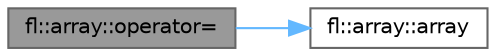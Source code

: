 digraph "fl::array::operator="
{
 // INTERACTIVE_SVG=YES
 // LATEX_PDF_SIZE
  bgcolor="transparent";
  edge [fontname=Helvetica,fontsize=10,labelfontname=Helvetica,labelfontsize=10];
  node [fontname=Helvetica,fontsize=10,shape=box,height=0.2,width=0.4];
  rankdir="LR";
  Node1 [id="Node000001",label="fl::array::operator=",height=0.2,width=0.4,color="gray40", fillcolor="grey60", style="filled", fontcolor="black",tooltip=" "];
  Node1 -> Node2 [id="edge1_Node000001_Node000002",color="steelblue1",style="solid",tooltip=" "];
  Node2 [id="Node000002",label="fl::array::array",height=0.2,width=0.4,color="grey40", fillcolor="white", style="filled",URL="$d4/dca/classfl_1_1array_a276e4dd12221e346d23d0e2151d12898.html#a276e4dd12221e346d23d0e2151d12898",tooltip=" "];
}
